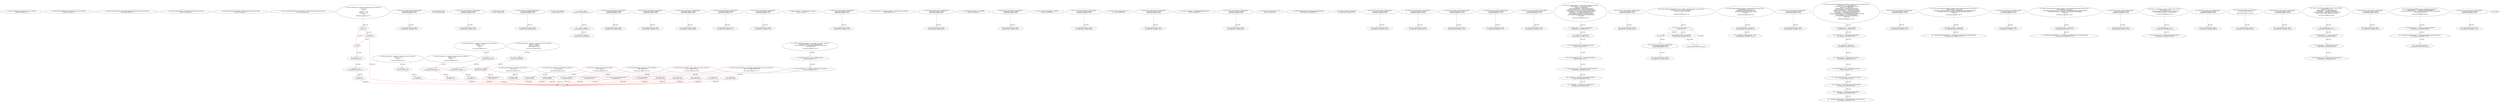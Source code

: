 digraph  {
13 [label="2_ function totalSupply() external view returns (uint256);\n13-function_definition-3-3", method="totalSupply()", type_label=function_definition];
21 [label="3_ function balanceOf(address who) external view returns (uint256);\n21-function_definition-4-4", method="balanceOf(address who)", type_label=function_definition];
33 [label="4_ function allowance(address owner, address spender) external view returns (uint256);\n33-function_definition-5-5", method="allowance(address owner,address spender)", type_label=function_definition];
49 [label="5_ function transfer(address to, uint256 value) external returns (bool);\n49-function_definition-6-6", method="transfer(address to,uint256 value)", type_label=function_definition];
64 [label="6_ function approve(address spender, uint256 value) external returns (bool);\n64-function_definition-7-7", method="approve(address spender,uint256 value)", type_label=function_definition];
79 [label="7_ function transferFrom(address from, address to, uint256 value) external returns (bool);\n79-function_definition-8-8", method="transferFrom(address from,address to,uint256 value)", type_label=function_definition];
129 [label="12_ function mul(uint256 a, uint256 b) internal pure returns (uint256) {\n    if (a == 0) {\n      return 0;\n    }\n    uint256 c = a * b;\n    assert(c / a == b);\n    return c;\n  }\n129-function_definition-13-20", method="mul(uint256 a,uint256 b)", type_label=function_definition];
146 [label="13_ if_a == 0\n146-if-14-16", method="mul(uint256 a,uint256 b)", type_label=if];
1796 [label="13_ end_if", method="mul(uint256 a,uint256 b)", type_label=end_if];
151 [label="14_ return 0;\n151-return-15-15", method="mul(uint256 a,uint256 b)", type_label=return];
153 [label="16_ uint256 c = a * b;\n153-new_variable-17-17", method="mul(uint256 a,uint256 b)", type_label=new_variable];
161 [label="17_ assert(c / a == b);\n161-expression_statement-18-18", method="mul(uint256 a,uint256 b)", type_label=expression_statement];
170 [label="18_ return c;\n170-return-19-19", method="mul(uint256 a,uint256 b)", type_label=return];
172 [label="20_ function div(uint256 a, uint256 b) internal pure returns (uint256) {\n    uint256 c = a / b;\n    return c;\n  }\n172-function_definition-21-24", method="div(uint256 a,uint256 b)", type_label=function_definition];
189 [label="21_ uint256 c = a / b;\n189-new_variable-22-22", method="div(uint256 a,uint256 b)", type_label=new_variable];
197 [label="22_ return c;\n197-return-23-23", method="div(uint256 a,uint256 b)", type_label=return];
199 [label="24_ function sub(uint256 a, uint256 b) internal pure returns (uint256) {\n    assert(b <= a);\n    return a - b;\n  }\n199-function_definition-25-28", method="sub(uint256 a,uint256 b)", type_label=function_definition];
216 [label="25_ assert(b <= a);\n216-expression_statement-26-26", method="sub(uint256 a,uint256 b)", type_label=expression_statement];
223 [label="26_ return a - b;\n223-return-27-27", method="sub(uint256 a,uint256 b)", type_label=return];
227 [label="28_ function add(uint256 a, uint256 b) internal pure returns (uint256) {\n    uint256 c = a + b;\n    assert(c >= a);\n    return c;\n  }\n227-function_definition-29-33", method="add(uint256 a,uint256 b)", type_label=function_definition];
244 [label="29_ uint256 c = a + b;\n244-new_variable-30-30", method="add(uint256 a,uint256 b)", type_label=new_variable];
252 [label="30_ assert(c >= a);\n252-expression_statement-31-31", method="add(uint256 a,uint256 b)", type_label=expression_statement];
259 [label="31_ return c;\n259-return-32-32", method="add(uint256 a,uint256 b)", type_label=return];
261 [label="33_ function ceil(uint256 a, uint256 m) internal pure returns (uint256) {\n    uint256 c = add(a,m);\n    uint256 d = sub(c,1);\n    return mul(div(d,m),m);\n  }\n261-function_definition-34-38", method="ceil(uint256 a,uint256 m)", type_label=function_definition];
278 [label="34_ uint256 c = add(a,m);\n278-new_variable-35-35", method="ceil(uint256 a,uint256 m)", type_label=new_variable];
289 [label="35_ uint256 d = sub(c,1);\n289-new_variable-36-36", method="ceil(uint256 a,uint256 m)", type_label=new_variable];
300 [label="36_ return mul(div(d,m),m);\n300-return-37-37", method="ceil(uint256 a,uint256 m)", type_label=return];
318 [label="40_ function bug_unchk_send16() payable public{\n      msg.sender.transfer(1 ether);}\n318-function_definition-41-42", method="bug_unchk_send16()", type_label=function_definition];
323 [label="41_ msg.sender.transfer(1 ether);\n323-expression_statement-42-42", method="bug_unchk_send16()", type_label=expression_statement];
333 [label="42_ string private _name;\n333-new_variable-43-43", method="", type_label=new_variable];
338 [label="43_ function bug_unchk_send24() payable public{\n      msg.sender.transfer(1 ether);}\n338-function_definition-44-45", method="bug_unchk_send24()", type_label=function_definition];
343 [label="44_ msg.sender.transfer(1 ether);\n343-expression_statement-45-45", method="bug_unchk_send24()", type_label=expression_statement];
353 [label="45_ string private _symbol;\n353-new_variable-46-46", method="", type_label=new_variable];
358 [label="46_ function bug_unchk_send5() payable public{\n      msg.sender.transfer(1 ether);}\n358-function_definition-47-48", method="bug_unchk_send5()", type_label=function_definition];
363 [label="47_ msg.sender.transfer(1 ether);\n363-expression_statement-48-48", method="bug_unchk_send5()", type_label=expression_statement];
373 [label="48_ uint8 private _decimals;\n373-new_variable-49-49", method="", type_label=new_variable];
392 [label="50_ _name = name;\n392-expression_statement-51-51", method="", type_label=expression_statement];
396 [label="51_ _symbol = symbol;\n396-expression_statement-52-52", method="", type_label=expression_statement];
400 [label="52_ _decimals = decimals;\n400-expression_statement-53-53", method="", type_label=expression_statement];
404 [label="54_ function bug_unchk_send1() payable public{\n      msg.sender.transfer(1 ether);}\n404-function_definition-55-56", method="bug_unchk_send1()", type_label=function_definition];
409 [label="55_ msg.sender.transfer(1 ether);\n409-expression_statement-56-56", method="bug_unchk_send1()", type_label=expression_statement];
419 [label="56_ function name() public view returns(string memory) {\n    return _name;\n  }\n419-function_definition-57-59", method="name()", type_label=function_definition];
428 [label="57_ return _name;\n428-return-58-58", method="name()", type_label=return];
430 [label="59_ function bug_unchk_send2() payable public{\n      msg.sender.transfer(1 ether);}\n430-function_definition-60-61", method="bug_unchk_send2()", type_label=function_definition];
435 [label="60_ msg.sender.transfer(1 ether);\n435-expression_statement-61-61", method="bug_unchk_send2()", type_label=expression_statement];
445 [label="61_ function symbol() public view returns(string memory) {\n    return _symbol;\n  }\n445-function_definition-62-64", method="symbol()", type_label=function_definition];
454 [label="62_ return _symbol;\n454-return-63-63", method="symbol()", type_label=return];
456 [label="64_ function bug_unchk_send17() payable public{\n      msg.sender.transfer(1 ether);}\n456-function_definition-65-66", method="bug_unchk_send17()", type_label=function_definition];
461 [label="65_ msg.sender.transfer(1 ether);\n461-expression_statement-66-66", method="bug_unchk_send17()", type_label=expression_statement];
471 [label="66_ function decimals() public view returns(uint8) {\n    return _decimals;\n  }\n471-function_definition-67-69", method="decimals()", type_label=function_definition];
480 [label="67_ return _decimals;\n480-return-68-68", method="decimals()", type_label=return];
482 [label="69_ function bug_unchk_send3() payable public{\n      msg.sender.transfer(1 ether);}\n482-function_definition-70-71", method="bug_unchk_send3()", type_label=function_definition];
487 [label="70_ msg.sender.transfer(1 ether);\n487-expression_statement-71-71", method="bug_unchk_send3()", type_label=expression_statement];
508 [label="74_ function bug_unchk_send15() payable public{\n      msg.sender.transfer(1 ether);}\n508-function_definition-75-76", method="bug_unchk_send15()", type_label=function_definition];
513 [label="75_ msg.sender.transfer(1 ether);\n513-expression_statement-76-76", method="bug_unchk_send15()", type_label=expression_statement];
523 [label="76_ mapping (address => uint256) private _balances;\n523-new_variable-77-77", method="", type_label=new_variable];
530 [label="77_ function bug_unchk_send28() payable public{\n      msg.sender.transfer(1 ether);}\n530-function_definition-78-79", method="bug_unchk_send28()", type_label=function_definition];
535 [label="78_ msg.sender.transfer(1 ether);\n535-expression_statement-79-79", method="bug_unchk_send28()", type_label=expression_statement];
545 [label="79_ mapping (address => mapping (address => uint256)) private _allowed;\n545-new_variable-80-80", method="", type_label=new_variable];
554 [label="80_ function bug_unchk_send21() payable public{\n      msg.sender.transfer(1 ether);}\n554-function_definition-81-82", method="bug_unchk_send21()", type_label=function_definition];
559 [label="81_ msg.sender.transfer(1 ether);\n559-expression_statement-82-82", method="bug_unchk_send21()", type_label=expression_statement];
569 [label="82_ string constant tokenName = \"BIGBOMB\";\n569-new_variable-83-83", method="", type_label=new_variable];
575 [label="83_ function bug_unchk_send10() payable public{\n      msg.sender.transfer(1 ether);}\n575-function_definition-84-85", method="bug_unchk_send10()", type_label=function_definition];
580 [label="84_ msg.sender.transfer(1 ether);\n580-expression_statement-85-85", method="bug_unchk_send10()", type_label=expression_statement];
590 [label="85_ string constant tokenSymbol = \"BBOMB\";\n590-new_variable-86-86", method="", type_label=new_variable];
596 [label="86_ function bug_unchk_send22() payable public{\n      msg.sender.transfer(1 ether);}\n596-function_definition-87-88", method="bug_unchk_send22()", type_label=function_definition];
601 [label="87_ msg.sender.transfer(1 ether);\n601-expression_statement-88-88", method="bug_unchk_send22()", type_label=expression_statement];
611 [label="88_ uint8  constant tokenDecimals = 18;\n611-new_variable-89-89", method="", type_label=new_variable];
616 [label="89_ function bug_unchk_send12() payable public{\n      msg.sender.transfer(1 ether);}\n616-function_definition-90-91", method="bug_unchk_send12()", type_label=function_definition];
621 [label="90_ msg.sender.transfer(1 ether);\n621-expression_statement-91-91", method="bug_unchk_send12()", type_label=expression_statement];
631 [label="91_ uint256 _totalSupply = 800000000000000000000000;\n631-new_variable-92-92", method="", type_label=new_variable];
636 [label="92_ function bug_unchk_send11() payable public{\n      msg.sender.transfer(1 ether);}\n636-function_definition-93-94", method="bug_unchk_send11()", type_label=function_definition];
641 [label="93_ msg.sender.transfer(1 ether);\n641-expression_statement-94-94", method="bug_unchk_send11()", type_label=expression_statement];
651 [label="94_ uint256 public basePercent = 100;\n651-new_variable-95-95", method="", type_label=new_variable];
658 [label="95_ ERC20Detailed(tokenName, tokenSymbol, tokenDecimals)\n658-expression_statement-96-96", method="", type_label=expression_statement];
667 [label="96_ _mint(msg.sender, _totalSupply);\n667-expression_statement-97-97", method="", type_label=expression_statement];
676 [label="98_ function bug_unchk_send9() payable public{\n      msg.sender.transfer(1 ether);}\n676-function_definition-99-100", method="bug_unchk_send9()", type_label=function_definition];
681 [label="99_ msg.sender.transfer(1 ether);\n681-expression_statement-100-100", method="bug_unchk_send9()", type_label=expression_statement];
691 [label="100_ function totalSupply() public view returns (uint256) {\n    return _totalSupply;\n  }\n691-function_definition-101-103", method="totalSupply()", type_label=function_definition];
700 [label="101_ return _totalSupply;\n700-return-102-102", method="totalSupply()", type_label=return];
702 [label="103_ function bug_unchk_send25() payable public{\n      msg.sender.transfer(1 ether);}\n702-function_definition-104-105", method="bug_unchk_send25()", type_label=function_definition];
707 [label="104_ msg.sender.transfer(1 ether);\n707-expression_statement-105-105", method="bug_unchk_send25()", type_label=expression_statement];
717 [label="105_ function balanceOf(address owner) public view returns (uint256) {\n    return _balances[owner];\n  }\n717-function_definition-106-108", method="balanceOf(address owner)", type_label=function_definition];
730 [label="106_ return _balances[owner];\n730-return-107-107", method="balanceOf(address owner)", type_label=return];
734 [label="108_ function bug_unchk_send19() payable public{\n      msg.sender.transfer(1 ether);}\n734-function_definition-109-110", method="bug_unchk_send19()", type_label=function_definition];
739 [label="109_ msg.sender.transfer(1 ether);\n739-expression_statement-110-110", method="bug_unchk_send19()", type_label=expression_statement];
749 [label="110_ function allowance(address owner, address spender) public view returns (uint256) {\n    return _allowed[owner][spender];\n  }\n749-function_definition-111-113", method="allowance(address owner,address spender)", type_label=function_definition];
766 [label="111_ return _allowed[owner][spender];\n766-return-112-112", method="allowance(address owner,address spender)", type_label=return];
772 [label="113_ function bug_unchk_send26() payable public{\n      msg.sender.transfer(1 ether);}\n772-function_definition-114-115", method="bug_unchk_send26()", type_label=function_definition];
777 [label="114_ msg.sender.transfer(1 ether);\n777-expression_statement-115-115", method="bug_unchk_send26()", type_label=expression_statement];
787 [label="115_ function findfourPercent(uint256 value) public view returns (uint256)  {\n    uint256 roundValue = value.ceil(basePercent);\n    uint256 fourPercent = roundValue.mul(basePercent).div(2500);\n    return fourPercent;\n  }\n787-function_definition-116-120", method="findfourPercent(uint256 value)", type_label=function_definition];
800 [label="116_ uint256 roundValue = value.ceil(basePercent);\n800-new_variable-117-117", method="findfourPercent(uint256 value)", type_label=new_variable];
811 [label="117_ uint256 fourPercent = roundValue.mul(basePercent).div(2500);\n811-new_variable-118-118", method="findfourPercent(uint256 value)", type_label=new_variable];
827 [label="118_ return fourPercent;\n827-return-119-119", method="findfourPercent(uint256 value)", type_label=return];
829 [label="120_ function bug_unchk_send20() payable public{\n      msg.sender.transfer(1 ether);}\n829-function_definition-121-122", method="bug_unchk_send20()", type_label=function_definition];
834 [label="121_ msg.sender.transfer(1 ether);\n834-expression_statement-122-122", method="bug_unchk_send20()", type_label=expression_statement];
844 [label="122_ function transfer(address to, uint256 value) public returns (bool) {\n    require(value <= _balances[msg.sender]);\n    require(to != address(0));\n    uint256 tokensToBurn = findfourPercent(value);\n    uint256 tokensToTransfer = value.sub(tokensToBurn);\n    _balances[msg.sender] = _balances[msg.sender].sub(value);\n    _balances[to] = _balances[to].add(tokensToTransfer);\n    _totalSupply = _totalSupply.sub(tokensToBurn);\n    emit Transfer(msg.sender, to, tokensToTransfer);\n    emit Transfer(msg.sender, address(0), tokensToBurn);\n    return true;\n  }\n844-function_definition-123-134", method="transfer(address to,uint256 value)", type_label=function_definition];
860 [label="123_ require(value <= _balances[msg.sender]);\n860-expression_statement-124-124", method="transfer(address to,uint256 value)", type_label=expression_statement];
871 [label="124_ require(to != address(0));\n871-expression_statement-125-125", method="transfer(address to,uint256 value)", type_label=expression_statement];
880 [label="125_ uint256 tokensToBurn = findfourPercent(value);\n880-new_variable-126-126", method="transfer(address to,uint256 value)", type_label=new_variable];
889 [label="126_ uint256 tokensToTransfer = value.sub(tokensToBurn);\n889-new_variable-127-127", method="transfer(address to,uint256 value)", type_label=new_variable];
900 [label="127_ _balances[msg.sender] = _balances[msg.sender].sub(value);\n900-expression_statement-128-128", method="transfer(address to,uint256 value)", type_label=expression_statement];
917 [label="128_ _balances[to] = _balances[to].add(tokensToTransfer);\n917-expression_statement-129-129", method="transfer(address to,uint256 value)", type_label=expression_statement];
930 [label="129_ _totalSupply = _totalSupply.sub(tokensToBurn);\n930-expression_statement-130-130", method="transfer(address to,uint256 value)", type_label=expression_statement];
961 [label="132_ return true;\n961-return-133-133", method="transfer(address to,uint256 value)", type_label=return];
964 [label="134_ function bug_unchk_send32() payable public{\n      msg.sender.transfer(1 ether);}\n964-function_definition-135-136", method="bug_unchk_send32()", type_label=function_definition];
969 [label="135_ msg.sender.transfer(1 ether);\n969-expression_statement-136-136", method="bug_unchk_send32()", type_label=expression_statement];
979 [label="136_ function multiTransfer(address[] memory receivers, uint256[] memory amounts) public {\n    for (uint256 i = 0; i < receivers.length; i++) {\n      transfer(receivers[i], amounts[i]);\n    }\n  }\n979-function_definition-137-141", method="multiTransfer(address[] memory receivers,uint256[] memory amounts)", type_label=function_definition];
993 [label="137_ for(i < receivers.length;;i++)\n993-for-138-140", method="multiTransfer(address[] memory receivers,uint256[] memory amounts)", type_label=for];
2643 [label="137_ end_loop", method="multiTransfer(address[] memory receivers,uint256[] memory amounts)", type_label=end_loop];
1006 [label="137_ i++\n1006-expression_statement-138-138", method="multiTransfer(address[] memory receivers,uint256[] memory amounts)", type_label=expression_statement];
1009 [label="138_ transfer(receivers[i], amounts[i]);\n1009-expression_statement-139-139", method="multiTransfer(address[] memory receivers,uint256[] memory amounts)", type_label=expression_statement];
1020 [label="141_ function bug_unchk_send4() payable public{\n      msg.sender.transfer(1 ether);}\n1020-function_definition-142-143", method="bug_unchk_send4()", type_label=function_definition];
1025 [label="142_ msg.sender.transfer(1 ether);\n1025-expression_statement-143-143", method="bug_unchk_send4()", type_label=expression_statement];
1035 [label="143_ function approve(address spender, uint256 value) public returns (bool) {\n    require(spender != address(0));\n    _allowed[msg.sender][spender] = value;\n    emit Approval(msg.sender, spender, value);\n    return true;\n  }\n1035-function_definition-144-149", method="approve(address spender,uint256 value)", type_label=function_definition];
1051 [label="144_ require(spender != address(0));\n1051-expression_statement-145-145", method="approve(address spender,uint256 value)", type_label=expression_statement];
1060 [label="145_ _allowed[msg.sender][spender] = value;\n1060-expression_statement-146-146", method="approve(address spender,uint256 value)", type_label=expression_statement];
1080 [label="147_ return true;\n1080-return-148-148", method="approve(address spender,uint256 value)", type_label=return];
1083 [label="149_ function bug_unchk_send7() payable public{\n      msg.sender.transfer(1 ether);}\n1083-function_definition-150-151", method="bug_unchk_send7()", type_label=function_definition];
1088 [label="150_ msg.sender.transfer(1 ether);\n1088-expression_statement-151-151", method="bug_unchk_send7()", type_label=expression_statement];
1098 [label="151_ function transferFrom(address from, address to, uint256 value) public returns (bool) {\n    require(value <= _balances[from]);\n    require(value <= _allowed[from][msg.sender]);\n    require(to != address(0));\n    _balances[from] = _balances[from].sub(value);\n    uint256 tokensToBurn = findfourPercent(value);\n    uint256 tokensToTransfer = value.sub(tokensToBurn);\n    _balances[to] = _balances[to].add(tokensToTransfer);\n    _totalSupply = _totalSupply.sub(tokensToBurn);\n    _allowed[from][msg.sender] = _allowed[from][msg.sender].sub(value);\n    emit Transfer(from, to, tokensToTransfer);\n    emit Transfer(from, address(0), tokensToBurn);\n    return true;\n  }\n1098-function_definition-152-165", method="transferFrom(address from,address to,uint256 value)", type_label=function_definition];
1118 [label="152_ require(value <= _balances[from]);\n1118-expression_statement-153-153", method="transferFrom(address from,address to,uint256 value)", type_label=expression_statement];
1127 [label="153_ require(value <= _allowed[from][msg.sender]);\n1127-expression_statement-154-154", method="transferFrom(address from,address to,uint256 value)", type_label=expression_statement];
1140 [label="154_ require(to != address(0));\n1140-expression_statement-155-155", method="transferFrom(address from,address to,uint256 value)", type_label=expression_statement];
1149 [label="155_ _balances[from] = _balances[from].sub(value);\n1149-expression_statement-156-156", method="transferFrom(address from,address to,uint256 value)", type_label=expression_statement];
1162 [label="156_ uint256 tokensToBurn = findfourPercent(value);\n1162-new_variable-157-157", method="transferFrom(address from,address to,uint256 value)", type_label=new_variable];
1171 [label="157_ uint256 tokensToTransfer = value.sub(tokensToBurn);\n1171-new_variable-158-158", method="transferFrom(address from,address to,uint256 value)", type_label=new_variable];
1182 [label="158_ _balances[to] = _balances[to].add(tokensToTransfer);\n1182-expression_statement-159-159", method="transferFrom(address from,address to,uint256 value)", type_label=expression_statement];
1195 [label="159_ _totalSupply = _totalSupply.sub(tokensToBurn);\n1195-expression_statement-160-160", method="transferFrom(address from,address to,uint256 value)", type_label=expression_statement];
1204 [label="160_ _allowed[from][msg.sender] = _allowed[from][msg.sender].sub(value);\n1204-expression_statement-161-161", method="transferFrom(address from,address to,uint256 value)", type_label=expression_statement];
1243 [label="163_ return true;\n1243-return-164-164", method="transferFrom(address from,address to,uint256 value)", type_label=return];
1246 [label="165_ function bug_unchk_send23() payable public{\n      msg.sender.transfer(1 ether);}\n1246-function_definition-166-167", method="bug_unchk_send23()", type_label=function_definition];
1251 [label="166_ msg.sender.transfer(1 ether);\n1251-expression_statement-167-167", method="bug_unchk_send23()", type_label=expression_statement];
1261 [label="167_ function increaseAllowance(address spender, uint256 addedValue) public returns (bool) {\n    require(spender != address(0));\n    _allowed[msg.sender][spender] = (_allowed[msg.sender][spender].add(addedValue));\n    emit Approval(msg.sender, spender, _allowed[msg.sender][spender]);\n    return true;\n  }\n1261-function_definition-168-173", method="increaseAllowance(address spender,uint256 addedValue)", type_label=function_definition];
1277 [label="168_ require(spender != address(0));\n1277-expression_statement-169-169", method="increaseAllowance(address spender,uint256 addedValue)", type_label=expression_statement];
1286 [label="169_ _allowed[msg.sender][spender] = (_allowed[msg.sender][spender].add(addedValue));\n1286-expression_statement-170-170", method="increaseAllowance(address spender,uint256 addedValue)", type_label=expression_statement];
1324 [label="171_ return true;\n1324-return-172-172", method="increaseAllowance(address spender,uint256 addedValue)", type_label=return];
1327 [label="173_ function bug_unchk_send14() payable public{\n      msg.sender.transfer(1 ether);}\n1327-function_definition-174-175", method="bug_unchk_send14()", type_label=function_definition];
1332 [label="174_ msg.sender.transfer(1 ether);\n1332-expression_statement-175-175", method="bug_unchk_send14()", type_label=expression_statement];
1342 [label="175_ function decreaseAllowance(address spender, uint256 subtractedValue) public returns (bool) {\n    require(spender != address(0));\n    _allowed[msg.sender][spender] = (_allowed[msg.sender][spender].sub(subtractedValue));\n    emit Approval(msg.sender, spender, _allowed[msg.sender][spender]);\n    return true;\n  }\n1342-function_definition-176-181", method="decreaseAllowance(address spender,uint256 subtractedValue)", type_label=function_definition];
1358 [label="176_ require(spender != address(0));\n1358-expression_statement-177-177", method="decreaseAllowance(address spender,uint256 subtractedValue)", type_label=expression_statement];
1367 [label="177_ _allowed[msg.sender][spender] = (_allowed[msg.sender][spender].sub(subtractedValue));\n1367-expression_statement-178-178", method="decreaseAllowance(address spender,uint256 subtractedValue)", type_label=expression_statement];
1405 [label="179_ return true;\n1405-return-180-180", method="decreaseAllowance(address spender,uint256 subtractedValue)", type_label=return];
1408 [label="181_ function bug_unchk_send30() payable public{\n      msg.sender.transfer(1 ether);}\n1408-function_definition-182-183", method="bug_unchk_send30()", type_label=function_definition];
1413 [label="182_ msg.sender.transfer(1 ether);\n1413-expression_statement-183-183", method="bug_unchk_send30()", type_label=expression_statement];
1423 [label="183_ function _mint(address account, uint256 amount) internal {\n    require(amount != 0);\n    _balances[account] = _balances[account].add(amount);\n    emit Transfer(address(0), account, amount);\n  }\n1423-function_definition-184-188", method="_mint(address account,uint256 amount)", type_label=function_definition];
1435 [label="184_ require(amount != 0);\n1435-expression_statement-185-185", method="_mint(address account,uint256 amount)", type_label=expression_statement];
1442 [label="185_ _balances[account] = _balances[account].add(amount);\n1442-expression_statement-186-186", method="_mint(address account,uint256 amount)", type_label=expression_statement];
1465 [label="188_ function bug_unchk_send8() payable public{\n      msg.sender.transfer(1 ether);}\n1465-function_definition-189-190", method="bug_unchk_send8()", type_label=function_definition];
1470 [label="189_ msg.sender.transfer(1 ether);\n1470-expression_statement-190-190", method="bug_unchk_send8()", type_label=expression_statement];
1480 [label="190_ function burn(uint256 amount) external {\n    _burn(msg.sender, amount);\n  }\n1480-function_definition-191-193", method="burn(uint256 amount)", type_label=function_definition];
1488 [label="191_ _burn(msg.sender, amount);\n1488-expression_statement-192-192", method="burn(uint256 amount)", type_label=expression_statement];
1497 [label="193_ function bug_unchk_send27() payable public{\n      msg.sender.transfer(1 ether);}\n1497-function_definition-194-195", method="bug_unchk_send27()", type_label=function_definition];
1502 [label="194_ msg.sender.transfer(1 ether);\n1502-expression_statement-195-195", method="bug_unchk_send27()", type_label=expression_statement];
1512 [label="195_ function _burn(address account, uint256 amount) internal {\n    require(amount != 0);\n    require(amount <= _balances[account]);\n    _totalSupply = _totalSupply.sub(amount);\n    _balances[account] = _balances[account].sub(amount);\n    emit Transfer(account, address(0), amount);\n  }\n1512-function_definition-196-202", method="_burn(address account,uint256 amount)", type_label=function_definition];
1524 [label="196_ require(amount != 0);\n1524-expression_statement-197-197", method="_burn(address account,uint256 amount)", type_label=expression_statement];
1531 [label="197_ require(amount <= _balances[account]);\n1531-expression_statement-198-198", method="_burn(address account,uint256 amount)", type_label=expression_statement];
1540 [label="198_ _totalSupply = _totalSupply.sub(amount);\n1540-expression_statement-199-199", method="_burn(address account,uint256 amount)", type_label=expression_statement];
1549 [label="199_ _balances[account] = _balances[account].sub(amount);\n1549-expression_statement-200-200", method="_burn(address account,uint256 amount)", type_label=expression_statement];
1572 [label="202_ function bug_unchk_send31() payable public{\n      msg.sender.transfer(1 ether);}\n1572-function_definition-203-204", method="bug_unchk_send31()", type_label=function_definition];
1577 [label="203_ msg.sender.transfer(1 ether);\n1577-expression_statement-204-204", method="bug_unchk_send31()", type_label=expression_statement];
1587 [label="204_ function burnFrom(address account, uint256 amount) external {\n    require(amount <= _allowed[account][msg.sender]);\n    _allowed[account][msg.sender] = _allowed[account][msg.sender].sub(amount);\n    _burn(account, amount);\n  }\n1587-function_definition-205-209", method="burnFrom(address account,uint256 amount)", type_label=function_definition];
1599 [label="205_ require(amount <= _allowed[account][msg.sender]);\n1599-expression_statement-206-206", method="burnFrom(address account,uint256 amount)", type_label=expression_statement];
1612 [label="206_ _allowed[account][msg.sender] = _allowed[account][msg.sender].sub(amount);\n1612-expression_statement-207-207", method="burnFrom(address account,uint256 amount)", type_label=expression_statement];
1633 [label="207_ _burn(account, amount);\n1633-expression_statement-208-208", method="burnFrom(address account,uint256 amount)", type_label=expression_statement];
1640 [label="209_ function bug_unchk_send13() payable public{\n      msg.sender.transfer(1 ether);}\n1640-function_definition-210-211", method="bug_unchk_send13()", type_label=function_definition];
1645 [label="210_ msg.sender.transfer(1 ether);\n1645-expression_statement-211-211", method="bug_unchk_send13()", type_label=expression_statement];
1 [label="0_ start_node", method="", type_label=start];
2 [label="0_ exit_node", method="", type_label=exit];
129 -> 146  [color=red, controlflow_type=next_line, edge_type=CFG_edge, key=0, label=next_line];
146 -> 151  [color=red, controlflow_type=pos_next, edge_type=CFG_edge, key=0, label=pos_next];
146 -> 1796  [color=red, controlflow_type=neg_next, edge_type=CFG_edge, key=0, label=neg_next];
1796 -> 153  [color=red, controlflow_type=next_line, edge_type=CFG_edge, key=0, label=next_line];
151 -> 1796  [color=red, controlflow_type=end_if, edge_type=CFG_edge, key=0, label=end_if];
151 -> 2  [color=red, controlflow_type=return_exit, edge_type=CFG_edge, key=0, label=return_exit];
153 -> 161  [color=red, controlflow_type=next_line, edge_type=CFG_edge, key=0, label=next_line];
161 -> 170  [color=red, controlflow_type=next_line, edge_type=CFG_edge, key=0, label=next_line];
170 -> 2  [color=red, controlflow_type=return_exit, edge_type=CFG_edge, key=0, label=return_exit];
172 -> 189  [color=red, controlflow_type=next_line, edge_type=CFG_edge, key=0, label=next_line];
189 -> 197  [color=red, controlflow_type=next_line, edge_type=CFG_edge, key=0, label=next_line];
197 -> 2  [color=red, controlflow_type=return_exit, edge_type=CFG_edge, key=0, label=return_exit];
199 -> 216  [color=red, controlflow_type=next_line, edge_type=CFG_edge, key=0, label=next_line];
216 -> 223  [color=red, controlflow_type=next_line, edge_type=CFG_edge, key=0, label=next_line];
223 -> 2  [color=red, controlflow_type=return_exit, edge_type=CFG_edge, key=0, label=return_exit];
227 -> 244  [color=red, controlflow_type=next_line, edge_type=CFG_edge, key=0, label=next_line];
244 -> 252  [color=red, controlflow_type=next_line, edge_type=CFG_edge, key=0, label=next_line];
252 -> 259  [color=red, controlflow_type=next_line, edge_type=CFG_edge, key=0, label=next_line];
259 -> 2  [color=red, controlflow_type=return_exit, edge_type=CFG_edge, key=0, label=return_exit];
261 -> 278  [color=red, controlflow_type=next_line, edge_type=CFG_edge, key=0, label=next_line];
278 -> 289  [color=red, controlflow_type=next_line, edge_type=CFG_edge, key=0, label=next_line];
289 -> 300  [color=red, controlflow_type=next_line, edge_type=CFG_edge, key=0, label=next_line];
300 -> 2  [color=red, controlflow_type=return_exit, edge_type=CFG_edge, key=0, label=return_exit];
318 -> 323  [color=red, controlflow_type=next_line, edge_type=CFG_edge, key=0, label=next_line];
338 -> 343  [color=red, controlflow_type=next_line, edge_type=CFG_edge, key=0, label=next_line];
358 -> 363  [color=red, controlflow_type=next_line, edge_type=CFG_edge, key=0, label=next_line];
392 -> 396  [color=red, controlflow_type=next_line, edge_type=CFG_edge, key=0, label=next_line];
396 -> 400  [color=red, controlflow_type=next_line, edge_type=CFG_edge, key=0, label=next_line];
404 -> 409  [color=red, controlflow_type=next_line, edge_type=CFG_edge, key=0, label=next_line];
419 -> 428  [color=red, controlflow_type=next_line, edge_type=CFG_edge, key=0, label=next_line];
428 -> 2  [color=red, controlflow_type=return_exit, edge_type=CFG_edge, key=0, label=return_exit];
430 -> 435  [color=red, controlflow_type=next_line, edge_type=CFG_edge, key=0, label=next_line];
445 -> 454  [color=red, controlflow_type=next_line, edge_type=CFG_edge, key=0, label=next_line];
454 -> 2  [color=red, controlflow_type=return_exit, edge_type=CFG_edge, key=0, label=return_exit];
456 -> 461  [color=red, controlflow_type=next_line, edge_type=CFG_edge, key=0, label=next_line];
471 -> 480  [color=red, controlflow_type=next_line, edge_type=CFG_edge, key=0, label=next_line];
480 -> 2  [color=red, controlflow_type=return_exit, edge_type=CFG_edge, key=0, label=return_exit];
482 -> 487  [color=red, controlflow_type=next_line, edge_type=CFG_edge, key=0, label=next_line];
508 -> 513  [color=red, controlflow_type=next_line, edge_type=CFG_edge, key=0, label=next_line];
530 -> 535  [color=red, controlflow_type=next_line, edge_type=CFG_edge, key=0, label=next_line];
554 -> 559  [color=red, controlflow_type=next_line, edge_type=CFG_edge, key=0, label=next_line];
575 -> 580  [color=red, controlflow_type=next_line, edge_type=CFG_edge, key=0, label=next_line];
596 -> 601  [color=red, controlflow_type=next_line, edge_type=CFG_edge, key=0, label=next_line];
616 -> 621  [color=red, controlflow_type=next_line, edge_type=CFG_edge, key=0, label=next_line];
636 -> 641  [color=red, controlflow_type=next_line, edge_type=CFG_edge, key=0, label=next_line];
676 -> 681  [color=red, controlflow_type=next_line, edge_type=CFG_edge, key=0, label=next_line];
691 -> 700  [color=red, controlflow_type=next_line, edge_type=CFG_edge, key=0, label=next_line];
700 -> 2  [color=red, controlflow_type=return_exit, edge_type=CFG_edge, key=0, label=return_exit];
702 -> 707  [color=red, controlflow_type=next_line, edge_type=CFG_edge, key=0, label=next_line];
717 -> 730  [color=red, controlflow_type=next_line, edge_type=CFG_edge, key=0, label=next_line];
730 -> 2  [color=red, controlflow_type=return_exit, edge_type=CFG_edge, key=0, label=return_exit];
734 -> 739  [color=red, controlflow_type=next_line, edge_type=CFG_edge, key=0, label=next_line];
749 -> 766  [color=red, controlflow_type=next_line, edge_type=CFG_edge, key=0, label=next_line];
766 -> 2  [color=red, controlflow_type=return_exit, edge_type=CFG_edge, key=0, label=return_exit];
772 -> 777  [color=red, controlflow_type=next_line, edge_type=CFG_edge, key=0, label=next_line];
787 -> 800  [color=red, controlflow_type=next_line, edge_type=CFG_edge, key=0, label=next_line];
800 -> 811  [color=red, controlflow_type=next_line, edge_type=CFG_edge, key=0, label=next_line];
811 -> 827  [color=red, controlflow_type=next_line, edge_type=CFG_edge, key=0, label=next_line];
827 -> 2  [color=red, controlflow_type=return_exit, edge_type=CFG_edge, key=0, label=return_exit];
829 -> 834  [color=red, controlflow_type=next_line, edge_type=CFG_edge, key=0, label=next_line];
844 -> 860  [color=red, controlflow_type=next_line, edge_type=CFG_edge, key=0, label=next_line];
860 -> 871  [color=red, controlflow_type=next_line, edge_type=CFG_edge, key=0, label=next_line];
871 -> 880  [color=red, controlflow_type=next_line, edge_type=CFG_edge, key=0, label=next_line];
880 -> 889  [color=red, controlflow_type=next_line, edge_type=CFG_edge, key=0, label=next_line];
889 -> 900  [color=red, controlflow_type=next_line, edge_type=CFG_edge, key=0, label=next_line];
900 -> 917  [color=red, controlflow_type=next_line, edge_type=CFG_edge, key=0, label=next_line];
917 -> 930  [color=red, controlflow_type=next_line, edge_type=CFG_edge, key=0, label=next_line];
961 -> 2  [color=red, controlflow_type=return_exit, edge_type=CFG_edge, key=0, label=return_exit];
964 -> 969  [color=red, controlflow_type=next_line, edge_type=CFG_edge, key=0, label=next_line];
979 -> 993  [color=red, controlflow_type=next_line, edge_type=CFG_edge, key=0, label=next_line];
993 -> 1009  [color=red, controlflow_type=pos_next, edge_type=CFG_edge, key=0, label=pos_next];
993 -> 2643  [color=red, controlflow_type=neg_next, edge_type=CFG_edge, key=0, label=neg_next];
2643 -> 1020  [color=red, controlflow_type=next_line, edge_type=CFG_edge, key=0, label=next_line];
1006 -> 993  [color=red, controlflow_type=loop_update, edge_type=CFG_edge, key=0, label=loop_update];
1009 -> 1006  [color=red, controlflow_type=loop_update, edge_type=CFG_edge, key=0, label=loop_update];
1020 -> 1025  [color=red, controlflow_type=next_line, edge_type=CFG_edge, key=0, label=next_line];
1035 -> 1051  [color=red, controlflow_type=next_line, edge_type=CFG_edge, key=0, label=next_line];
1051 -> 1060  [color=red, controlflow_type=next_line, edge_type=CFG_edge, key=0, label=next_line];
1080 -> 2  [color=red, controlflow_type=return_exit, edge_type=CFG_edge, key=0, label=return_exit];
1083 -> 1088  [color=red, controlflow_type=next_line, edge_type=CFG_edge, key=0, label=next_line];
1098 -> 1118  [color=red, controlflow_type=next_line, edge_type=CFG_edge, key=0, label=next_line];
1118 -> 1127  [color=red, controlflow_type=next_line, edge_type=CFG_edge, key=0, label=next_line];
1127 -> 1140  [color=red, controlflow_type=next_line, edge_type=CFG_edge, key=0, label=next_line];
1140 -> 1149  [color=red, controlflow_type=next_line, edge_type=CFG_edge, key=0, label=next_line];
1149 -> 1162  [color=red, controlflow_type=next_line, edge_type=CFG_edge, key=0, label=next_line];
1162 -> 1171  [color=red, controlflow_type=next_line, edge_type=CFG_edge, key=0, label=next_line];
1171 -> 1182  [color=red, controlflow_type=next_line, edge_type=CFG_edge, key=0, label=next_line];
1182 -> 1195  [color=red, controlflow_type=next_line, edge_type=CFG_edge, key=0, label=next_line];
1195 -> 1204  [color=red, controlflow_type=next_line, edge_type=CFG_edge, key=0, label=next_line];
1243 -> 2  [color=red, controlflow_type=return_exit, edge_type=CFG_edge, key=0, label=return_exit];
1246 -> 1251  [color=red, controlflow_type=next_line, edge_type=CFG_edge, key=0, label=next_line];
1261 -> 1277  [color=red, controlflow_type=next_line, edge_type=CFG_edge, key=0, label=next_line];
1277 -> 1286  [color=red, controlflow_type=next_line, edge_type=CFG_edge, key=0, label=next_line];
1324 -> 2  [color=red, controlflow_type=return_exit, edge_type=CFG_edge, key=0, label=return_exit];
1327 -> 1332  [color=red, controlflow_type=next_line, edge_type=CFG_edge, key=0, label=next_line];
1342 -> 1358  [color=red, controlflow_type=next_line, edge_type=CFG_edge, key=0, label=next_line];
1358 -> 1367  [color=red, controlflow_type=next_line, edge_type=CFG_edge, key=0, label=next_line];
1405 -> 2  [color=red, controlflow_type=return_exit, edge_type=CFG_edge, key=0, label=return_exit];
1408 -> 1413  [color=red, controlflow_type=next_line, edge_type=CFG_edge, key=0, label=next_line];
1423 -> 1435  [color=red, controlflow_type=next_line, edge_type=CFG_edge, key=0, label=next_line];
1435 -> 1442  [color=red, controlflow_type=next_line, edge_type=CFG_edge, key=0, label=next_line];
1465 -> 1470  [color=red, controlflow_type=next_line, edge_type=CFG_edge, key=0, label=next_line];
1480 -> 1488  [color=red, controlflow_type=next_line, edge_type=CFG_edge, key=0, label=next_line];
1497 -> 1502  [color=red, controlflow_type=next_line, edge_type=CFG_edge, key=0, label=next_line];
1512 -> 1524  [color=red, controlflow_type=next_line, edge_type=CFG_edge, key=0, label=next_line];
1524 -> 1531  [color=red, controlflow_type=next_line, edge_type=CFG_edge, key=0, label=next_line];
1531 -> 1540  [color=red, controlflow_type=next_line, edge_type=CFG_edge, key=0, label=next_line];
1540 -> 1549  [color=red, controlflow_type=next_line, edge_type=CFG_edge, key=0, label=next_line];
1572 -> 1577  [color=red, controlflow_type=next_line, edge_type=CFG_edge, key=0, label=next_line];
1587 -> 1599  [color=red, controlflow_type=next_line, edge_type=CFG_edge, key=0, label=next_line];
1599 -> 1612  [color=red, controlflow_type=next_line, edge_type=CFG_edge, key=0, label=next_line];
1612 -> 1633  [color=red, controlflow_type=next_line, edge_type=CFG_edge, key=0, label=next_line];
1640 -> 1645  [color=red, controlflow_type=next_line, edge_type=CFG_edge, key=0, label=next_line];
}
